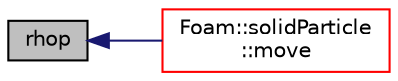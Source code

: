 digraph "rhop"
{
  bgcolor="transparent";
  edge [fontname="Helvetica",fontsize="10",labelfontname="Helvetica",labelfontsize="10"];
  node [fontname="Helvetica",fontsize="10",shape=record];
  rankdir="LR";
  Node317 [label="rhop",height=0.2,width=0.4,color="black", fillcolor="grey75", style="filled", fontcolor="black"];
  Node317 -> Node318 [dir="back",color="midnightblue",fontsize="10",style="solid",fontname="Helvetica"];
  Node318 [label="Foam::solidParticle\l::move",height=0.2,width=0.4,color="red",URL="$a25633.html#aa3b793966d64802fdf262dd4d14d21ed",tooltip="Move. "];
}
